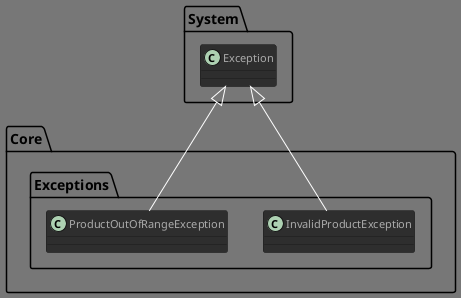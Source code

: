 @startuml

!theme reddress-darkblue

'CLASSES

class System.Exception {}

class Core.Exceptions.InvalidProductException {}

class Core.Exceptions.ProductOutOfRangeException {}

'CLASSES DEPENDECIES

System.Exception <|-- Core.Exceptions.InvalidProductException

System.Exception <|-- Core.Exceptions.ProductOutOfRangeException

@enduml